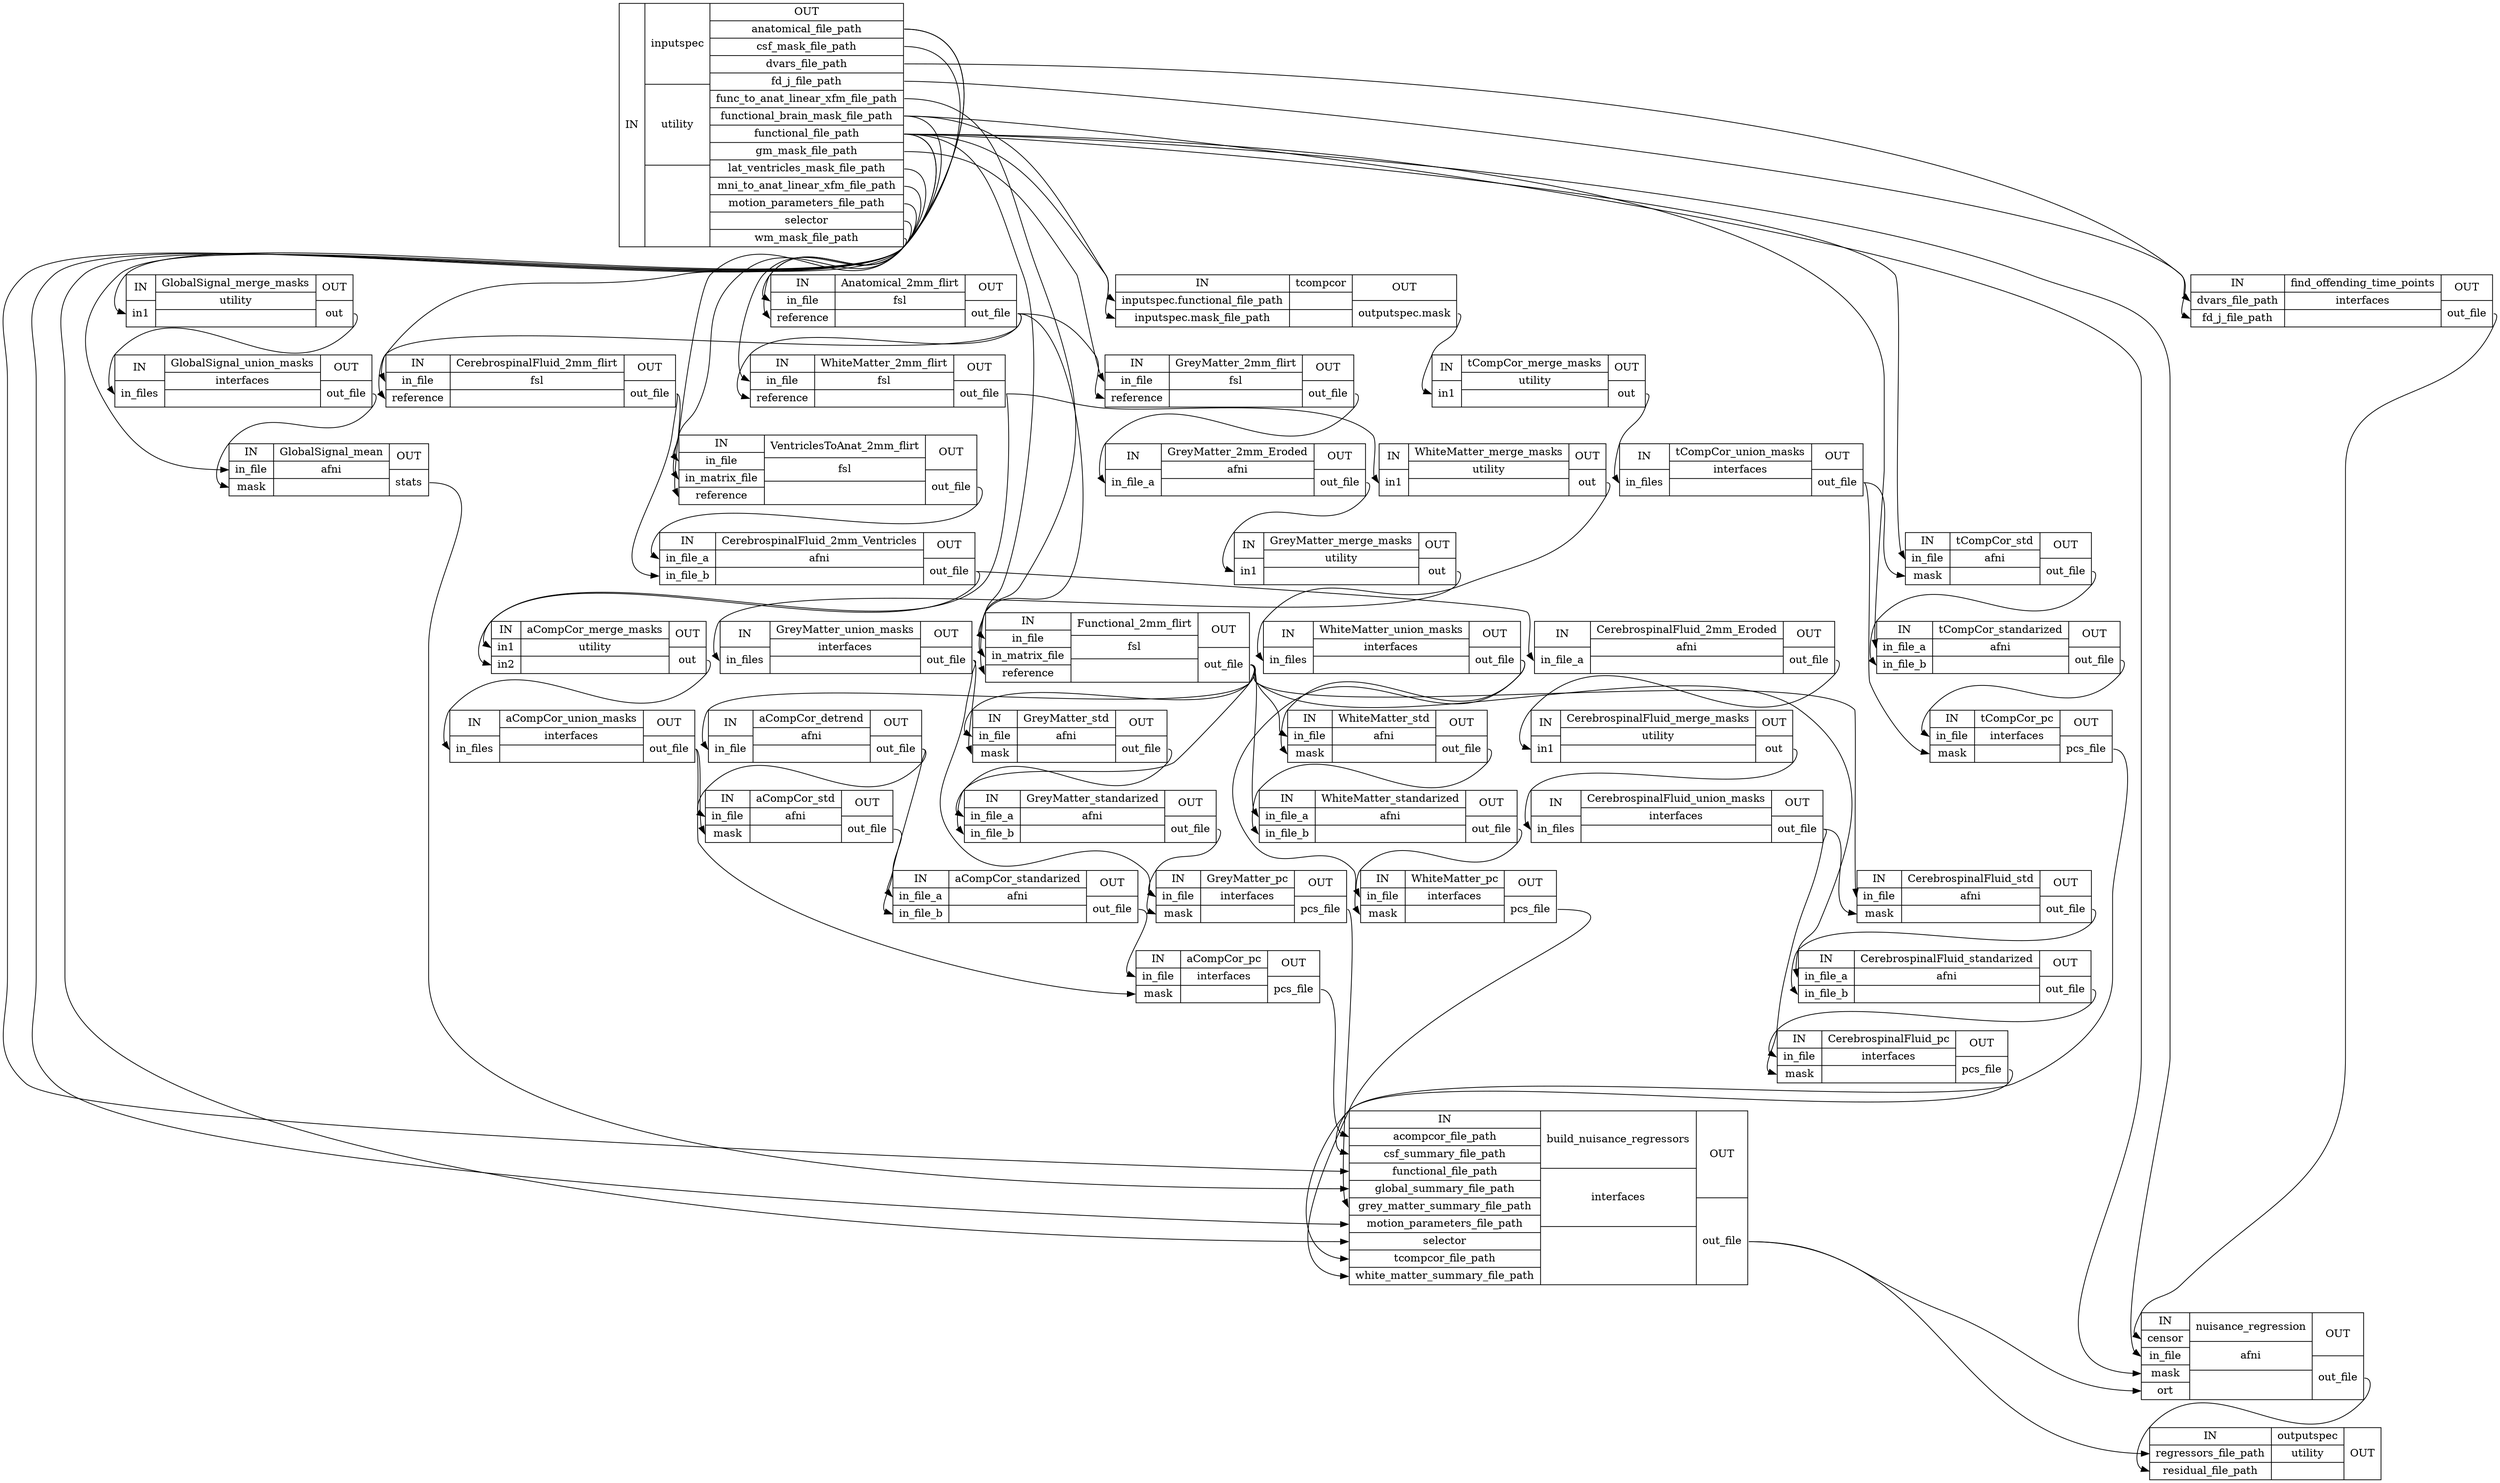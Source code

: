 digraph structs {
node [shape=record];
nuisanceinputspec [label="{IN}|{ inputspec | utility |  }|{OUT|<outanatomicalfilepath> anatomical_file_path|<outcsfmaskfilepath> csf_mask_file_path|<outdvarsfilepath> dvars_file_path|<outfdjfilepath> fd_j_file_path|<outfunctoanatlinearxfmfilepath> func_to_anat_linear_xfm_file_path|<outfunctionalbrainmaskfilepath> functional_brain_mask_file_path|<outfunctionalfilepath> functional_file_path|<outgmmaskfilepath> gm_mask_file_path|<outlatventriclesmaskfilepath> lat_ventricles_mask_file_path|<outmnitoanatlinearxfmfilepath> mni_to_anat_linear_xfm_file_path|<outmotionparametersfilepath> motion_parameters_file_path|<outselector> selector|<outwmmaskfilepath> wm_mask_file_path}"];
nuisancetcompcor [label="{IN|<ininputspecfunctionalfilepath> inputspec.functional_file_path|<ininputspecmaskfilepath> inputspec.mask_file_path}|{ tcompcor |  |  }|{OUT|<outoutputspecmask> outputspec.mask}"];
nuisancetCompCor_merge_masks [label="{IN|<inin1> in1}|{ tCompCor_merge_masks | utility |  }|{OUT|<outout> out}"];
nuisanceGlobalSignal_merge_masks [label="{IN|<inin1> in1}|{ GlobalSignal_merge_masks | utility |  }|{OUT|<outout> out}"];
nuisanceGlobalSignal_union_masks [label="{IN|<ininfiles> in_files}|{ GlobalSignal_union_masks | interfaces |  }|{OUT|<outoutfile> out_file}"];
nuisanceGlobalSignal_mean [label="{IN|<ininfile> in_file|<inmask> mask}|{ GlobalSignal_mean | afni |  }|{OUT|<outstats> stats}"];
nuisancefind_offending_time_points [label="{IN|<indvarsfilepath> dvars_file_path|<infdjfilepath> fd_j_file_path}|{ find_offending_time_points | interfaces |  }|{OUT|<outoutfile> out_file}"];
nuisanceAnatomical_2mm_flirt [label="{IN|<ininfile> in_file|<inreference> reference}|{ Anatomical_2mm_flirt | fsl |  }|{OUT|<outoutfile> out_file}"];
nuisanceGreyMatter_2mm_flirt [label="{IN|<ininfile> in_file|<inreference> reference}|{ GreyMatter_2mm_flirt | fsl |  }|{OUT|<outoutfile> out_file}"];
nuisanceGreyMatter_2mm_Eroded [label="{IN|<ininfilea> in_file_a}|{ GreyMatter_2mm_Eroded | afni |  }|{OUT|<outoutfile> out_file}"];
nuisanceGreyMatter_merge_masks [label="{IN|<inin1> in1}|{ GreyMatter_merge_masks | utility |  }|{OUT|<outout> out}"];
nuisanceGreyMatter_union_masks [label="{IN|<ininfiles> in_files}|{ GreyMatter_union_masks | interfaces |  }|{OUT|<outoutfile> out_file}"];
nuisanceCerebrospinalFluid_2mm_flirt [label="{IN|<ininfile> in_file|<inreference> reference}|{ CerebrospinalFluid_2mm_flirt | fsl |  }|{OUT|<outoutfile> out_file}"];
nuisanceVentriclesToAnat_2mm_flirt [label="{IN|<ininfile> in_file|<ininmatrixfile> in_matrix_file|<inreference> reference}|{ VentriclesToAnat_2mm_flirt | fsl |  }|{OUT|<outoutfile> out_file}"];
nuisanceCerebrospinalFluid_2mm_Ventricles [label="{IN|<ininfilea> in_file_a|<ininfileb> in_file_b}|{ CerebrospinalFluid_2mm_Ventricles | afni |  }|{OUT|<outoutfile> out_file}"];
nuisanceCerebrospinalFluid_2mm_Eroded [label="{IN|<ininfilea> in_file_a}|{ CerebrospinalFluid_2mm_Eroded | afni |  }|{OUT|<outoutfile> out_file}"];
nuisanceCerebrospinalFluid_merge_masks [label="{IN|<inin1> in1}|{ CerebrospinalFluid_merge_masks | utility |  }|{OUT|<outout> out}"];
nuisanceCerebrospinalFluid_union_masks [label="{IN|<ininfiles> in_files}|{ CerebrospinalFluid_union_masks | interfaces |  }|{OUT|<outoutfile> out_file}"];
nuisanceWhiteMatter_2mm_flirt [label="{IN|<ininfile> in_file|<inreference> reference}|{ WhiteMatter_2mm_flirt | fsl |  }|{OUT|<outoutfile> out_file}"];
nuisanceaCompCor_merge_masks [label="{IN|<inin1> in1|<inin2> in2}|{ aCompCor_merge_masks | utility |  }|{OUT|<outout> out}"];
nuisanceaCompCor_union_masks [label="{IN|<ininfiles> in_files}|{ aCompCor_union_masks | interfaces |  }|{OUT|<outoutfile> out_file}"];
nuisanceWhiteMatter_merge_masks [label="{IN|<inin1> in1}|{ WhiteMatter_merge_masks | utility |  }|{OUT|<outout> out}"];
nuisanceWhiteMatter_union_masks [label="{IN|<ininfiles> in_files}|{ WhiteMatter_union_masks | interfaces |  }|{OUT|<outoutfile> out_file}"];
nuisanceFunctional_2mm_flirt [label="{IN|<ininfile> in_file|<ininmatrixfile> in_matrix_file|<inreference> reference}|{ Functional_2mm_flirt | fsl |  }|{OUT|<outoutfile> out_file}"];
nuisanceaCompCor_detrend [label="{IN|<ininfile> in_file}|{ aCompCor_detrend | afni |  }|{OUT|<outoutfile> out_file}"];
nuisanceaCompCor_std [label="{IN|<ininfile> in_file|<inmask> mask}|{ aCompCor_std | afni |  }|{OUT|<outoutfile> out_file}"];
nuisanceaCompCor_standarized [label="{IN|<ininfilea> in_file_a|<ininfileb> in_file_b}|{ aCompCor_standarized | afni |  }|{OUT|<outoutfile> out_file}"];
nuisanceaCompCor_pc [label="{IN|<ininfile> in_file|<inmask> mask}|{ aCompCor_pc | interfaces |  }|{OUT|<outpcsfile> pcs_file}"];
nuisanceGreyMatter_std [label="{IN|<ininfile> in_file|<inmask> mask}|{ GreyMatter_std | afni |  }|{OUT|<outoutfile> out_file}"];
nuisanceGreyMatter_standarized [label="{IN|<ininfilea> in_file_a|<ininfileb> in_file_b}|{ GreyMatter_standarized | afni |  }|{OUT|<outoutfile> out_file}"];
nuisanceGreyMatter_pc [label="{IN|<ininfile> in_file|<inmask> mask}|{ GreyMatter_pc | interfaces |  }|{OUT|<outpcsfile> pcs_file}"];
nuisanceWhiteMatter_std [label="{IN|<ininfile> in_file|<inmask> mask}|{ WhiteMatter_std | afni |  }|{OUT|<outoutfile> out_file}"];
nuisanceWhiteMatter_standarized [label="{IN|<ininfilea> in_file_a|<ininfileb> in_file_b}|{ WhiteMatter_standarized | afni |  }|{OUT|<outoutfile> out_file}"];
nuisanceWhiteMatter_pc [label="{IN|<ininfile> in_file|<inmask> mask}|{ WhiteMatter_pc | interfaces |  }|{OUT|<outpcsfile> pcs_file}"];
nuisanceCerebrospinalFluid_std [label="{IN|<ininfile> in_file|<inmask> mask}|{ CerebrospinalFluid_std | afni |  }|{OUT|<outoutfile> out_file}"];
nuisanceCerebrospinalFluid_standarized [label="{IN|<ininfilea> in_file_a|<ininfileb> in_file_b}|{ CerebrospinalFluid_standarized | afni |  }|{OUT|<outoutfile> out_file}"];
nuisanceCerebrospinalFluid_pc [label="{IN|<ininfile> in_file|<inmask> mask}|{ CerebrospinalFluid_pc | interfaces |  }|{OUT|<outpcsfile> pcs_file}"];
nuisancetCompCor_union_masks [label="{IN|<ininfiles> in_files}|{ tCompCor_union_masks | interfaces |  }|{OUT|<outoutfile> out_file}"];
nuisancetCompCor_std [label="{IN|<ininfile> in_file|<inmask> mask}|{ tCompCor_std | afni |  }|{OUT|<outoutfile> out_file}"];
nuisancetCompCor_standarized [label="{IN|<ininfilea> in_file_a|<ininfileb> in_file_b}|{ tCompCor_standarized | afni |  }|{OUT|<outoutfile> out_file}"];
nuisancetCompCor_pc [label="{IN|<ininfile> in_file|<inmask> mask}|{ tCompCor_pc | interfaces |  }|{OUT|<outpcsfile> pcs_file}"];
nuisancebuild_nuisance_regressors [label="{IN|<inacompcorfilepath> acompcor_file_path|<incsfsummaryfilepath> csf_summary_file_path|<infunctionalfilepath> functional_file_path|<inglobalsummaryfilepath> global_summary_file_path|<ingreymattersummaryfilepath> grey_matter_summary_file_path|<inmotionparametersfilepath> motion_parameters_file_path|<inselector> selector|<intcompcorfilepath> tcompcor_file_path|<inwhitemattersummaryfilepath> white_matter_summary_file_path}|{ build_nuisance_regressors | interfaces |  }|{OUT|<outoutfile> out_file}"];
nuisancenuisance_regression [label="{IN|<incensor> censor|<ininfile> in_file|<inmask> mask|<inort> ort}|{ nuisance_regression | afni |  }|{OUT|<outoutfile> out_file}"];
nuisanceoutputspec [label="{IN|<inregressorsfilepath> regressors_file_path|<inresidualfilepath> residual_file_path}|{ outputspec | utility |  }|{OUT}"];
nuisanceAnatomical_2mm_flirt:outoutfile:e -> nuisanceCerebrospinalFluid_2mm_flirt:inreference:w;
nuisanceAnatomical_2mm_flirt:outoutfile:e -> nuisanceFunctional_2mm_flirt:inreference:w;
nuisanceAnatomical_2mm_flirt:outoutfile:e -> nuisanceGreyMatter_2mm_flirt:inreference:w;
nuisanceAnatomical_2mm_flirt:outoutfile:e -> nuisanceWhiteMatter_2mm_flirt:inreference:w;
nuisanceCerebrospinalFluid_2mm_Eroded:outoutfile:e -> nuisanceCerebrospinalFluid_merge_masks:inin1:w;
nuisanceCerebrospinalFluid_2mm_Ventricles:outoutfile:e -> nuisanceCerebrospinalFluid_2mm_Eroded:ininfilea:w;
nuisanceCerebrospinalFluid_2mm_Ventricles:outoutfile:e -> nuisanceaCompCor_merge_masks:inin1:w;
nuisanceCerebrospinalFluid_2mm_flirt:outoutfile:e -> nuisanceCerebrospinalFluid_2mm_Ventricles:ininfileb:w;
nuisanceCerebrospinalFluid_2mm_flirt:outoutfile:e -> nuisanceVentriclesToAnat_2mm_flirt:inreference:w;
nuisanceCerebrospinalFluid_merge_masks:outout:e -> nuisanceCerebrospinalFluid_union_masks:ininfiles:w;
nuisanceCerebrospinalFluid_pc:outpcsfile:e -> nuisancebuild_nuisance_regressors:incsfsummaryfilepath:w;
nuisanceCerebrospinalFluid_standarized:outoutfile:e -> nuisanceCerebrospinalFluid_pc:ininfile:w;
nuisanceCerebrospinalFluid_std:outoutfile:e -> nuisanceCerebrospinalFluid_standarized:ininfileb:w;
nuisanceCerebrospinalFluid_union_masks:outoutfile:e -> nuisanceCerebrospinalFluid_pc:inmask:w;
nuisanceCerebrospinalFluid_union_masks:outoutfile:e -> nuisanceCerebrospinalFluid_std:inmask:w;
nuisanceFunctional_2mm_flirt:outoutfile:e -> nuisanceCerebrospinalFluid_standarized:ininfilea:w;
nuisanceFunctional_2mm_flirt:outoutfile:e -> nuisanceCerebrospinalFluid_std:ininfile:w;
nuisanceFunctional_2mm_flirt:outoutfile:e -> nuisanceGreyMatter_standarized:ininfilea:w;
nuisanceFunctional_2mm_flirt:outoutfile:e -> nuisanceGreyMatter_std:ininfile:w;
nuisanceFunctional_2mm_flirt:outoutfile:e -> nuisanceWhiteMatter_standarized:ininfilea:w;
nuisanceFunctional_2mm_flirt:outoutfile:e -> nuisanceWhiteMatter_std:ininfile:w;
nuisanceFunctional_2mm_flirt:outoutfile:e -> nuisanceaCompCor_detrend:ininfile:w;
nuisanceGlobalSignal_mean:outstats:e -> nuisancebuild_nuisance_regressors:inglobalsummaryfilepath:w;
nuisanceGlobalSignal_merge_masks:outout:e -> nuisanceGlobalSignal_union_masks:ininfiles:w;
nuisanceGlobalSignal_union_masks:outoutfile:e -> nuisanceGlobalSignal_mean:inmask:w;
nuisanceGreyMatter_2mm_Eroded:outoutfile:e -> nuisanceGreyMatter_merge_masks:inin1:w;
nuisanceGreyMatter_2mm_flirt:outoutfile:e -> nuisanceGreyMatter_2mm_Eroded:ininfilea:w;
nuisanceGreyMatter_merge_masks:outout:e -> nuisanceGreyMatter_union_masks:ininfiles:w;
nuisanceGreyMatter_pc:outpcsfile:e -> nuisancebuild_nuisance_regressors:ingreymattersummaryfilepath:w;
nuisanceGreyMatter_standarized:outoutfile:e -> nuisanceGreyMatter_pc:ininfile:w;
nuisanceGreyMatter_std:outoutfile:e -> nuisanceGreyMatter_standarized:ininfileb:w;
nuisanceGreyMatter_union_masks:outoutfile:e -> nuisanceGreyMatter_pc:inmask:w;
nuisanceGreyMatter_union_masks:outoutfile:e -> nuisanceGreyMatter_std:inmask:w;
nuisanceVentriclesToAnat_2mm_flirt:outoutfile:e -> nuisanceCerebrospinalFluid_2mm_Ventricles:ininfilea:w;
nuisanceWhiteMatter_2mm_flirt:outoutfile:e -> nuisanceWhiteMatter_merge_masks:inin1:w;
nuisanceWhiteMatter_2mm_flirt:outoutfile:e -> nuisanceaCompCor_merge_masks:inin2:w;
nuisanceWhiteMatter_merge_masks:outout:e -> nuisanceWhiteMatter_union_masks:ininfiles:w;
nuisanceWhiteMatter_pc:outpcsfile:e -> nuisancebuild_nuisance_regressors:inwhitemattersummaryfilepath:w;
nuisanceWhiteMatter_standarized:outoutfile:e -> nuisanceWhiteMatter_pc:ininfile:w;
nuisanceWhiteMatter_std:outoutfile:e -> nuisanceWhiteMatter_standarized:ininfileb:w;
nuisanceWhiteMatter_union_masks:outoutfile:e -> nuisanceWhiteMatter_pc:inmask:w;
nuisanceWhiteMatter_union_masks:outoutfile:e -> nuisanceWhiteMatter_std:inmask:w;
nuisanceaCompCor_detrend:outoutfile:e -> nuisanceaCompCor_standarized:ininfilea:w;
nuisanceaCompCor_detrend:outoutfile:e -> nuisanceaCompCor_std:ininfile:w;
nuisanceaCompCor_merge_masks:outout:e -> nuisanceaCompCor_union_masks:ininfiles:w;
nuisanceaCompCor_pc:outpcsfile:e -> nuisancebuild_nuisance_regressors:inacompcorfilepath:w;
nuisanceaCompCor_standarized:outoutfile:e -> nuisanceaCompCor_pc:ininfile:w;
nuisanceaCompCor_std:outoutfile:e -> nuisanceaCompCor_standarized:ininfileb:w;
nuisanceaCompCor_union_masks:outoutfile:e -> nuisanceaCompCor_pc:inmask:w;
nuisanceaCompCor_union_masks:outoutfile:e -> nuisanceaCompCor_std:inmask:w;
nuisancebuild_nuisance_regressors:outoutfile:e -> nuisancenuisance_regression:inort:w;
nuisancebuild_nuisance_regressors:outoutfile:e -> nuisanceoutputspec:inregressorsfilepath:w;
nuisancefind_offending_time_points:outoutfile:e -> nuisancenuisance_regression:incensor:w;
nuisanceinputspec:outanatomicalfilepath:e -> nuisanceAnatomical_2mm_flirt:ininfile:w;
nuisanceinputspec:outanatomicalfilepath:e -> nuisanceAnatomical_2mm_flirt:inreference:w;
nuisanceinputspec:outcsfmaskfilepath:e -> nuisanceCerebrospinalFluid_2mm_flirt:ininfile:w;
nuisanceinputspec:outdvarsfilepath:e -> nuisancefind_offending_time_points:indvarsfilepath:w;
nuisanceinputspec:outfdjfilepath:e -> nuisancefind_offending_time_points:infdjfilepath:w;
nuisanceinputspec:outfunctionalbrainmaskfilepath:e -> nuisanceGlobalSignal_merge_masks:inin1:w;
nuisanceinputspec:outfunctionalbrainmaskfilepath:e -> nuisancenuisance_regression:inmask:w;
nuisanceinputspec:outfunctionalbrainmaskfilepath:e -> nuisancetcompcor:ininputspecmaskfilepath:w;
nuisanceinputspec:outfunctionalfilepath:e -> nuisanceFunctional_2mm_flirt:ininfile:w;
nuisanceinputspec:outfunctionalfilepath:e -> nuisanceGlobalSignal_mean:ininfile:w;
nuisanceinputspec:outfunctionalfilepath:e -> nuisancebuild_nuisance_regressors:infunctionalfilepath:w;
nuisanceinputspec:outfunctionalfilepath:e -> nuisancenuisance_regression:ininfile:w;
nuisanceinputspec:outfunctionalfilepath:e -> nuisancetCompCor_standarized:ininfilea:w;
nuisanceinputspec:outfunctionalfilepath:e -> nuisancetCompCor_std:ininfile:w;
nuisanceinputspec:outfunctionalfilepath:e -> nuisancetcompcor:ininputspecfunctionalfilepath:w;
nuisanceinputspec:outfunctoanatlinearxfmfilepath:e -> nuisanceFunctional_2mm_flirt:ininmatrixfile:w;
nuisanceinputspec:outgmmaskfilepath:e -> nuisanceGreyMatter_2mm_flirt:ininfile:w;
nuisanceinputspec:outlatventriclesmaskfilepath:e -> nuisanceVentriclesToAnat_2mm_flirt:ininfile:w;
nuisanceinputspec:outmnitoanatlinearxfmfilepath:e -> nuisanceVentriclesToAnat_2mm_flirt:ininmatrixfile:w;
nuisanceinputspec:outmotionparametersfilepath:e -> nuisancebuild_nuisance_regressors:inmotionparametersfilepath:w;
nuisanceinputspec:outselector:e -> nuisancebuild_nuisance_regressors:inselector:w;
nuisanceinputspec:outwmmaskfilepath:e -> nuisanceWhiteMatter_2mm_flirt:ininfile:w;
nuisancenuisance_regression:outoutfile:e -> nuisanceoutputspec:inresidualfilepath:w;
nuisancetCompCor_merge_masks:outout:e -> nuisancetCompCor_union_masks:ininfiles:w;
nuisancetCompCor_pc:outpcsfile:e -> nuisancebuild_nuisance_regressors:intcompcorfilepath:w;
nuisancetCompCor_standarized:outoutfile:e -> nuisancetCompCor_pc:ininfile:w;
nuisancetCompCor_std:outoutfile:e -> nuisancetCompCor_standarized:ininfileb:w;
nuisancetCompCor_union_masks:outoutfile:e -> nuisancetCompCor_pc:inmask:w;
nuisancetCompCor_union_masks:outoutfile:e -> nuisancetCompCor_std:inmask:w;
nuisancetcompcor:outoutputspecmask:e -> nuisancetCompCor_merge_masks:inin1:w;
}